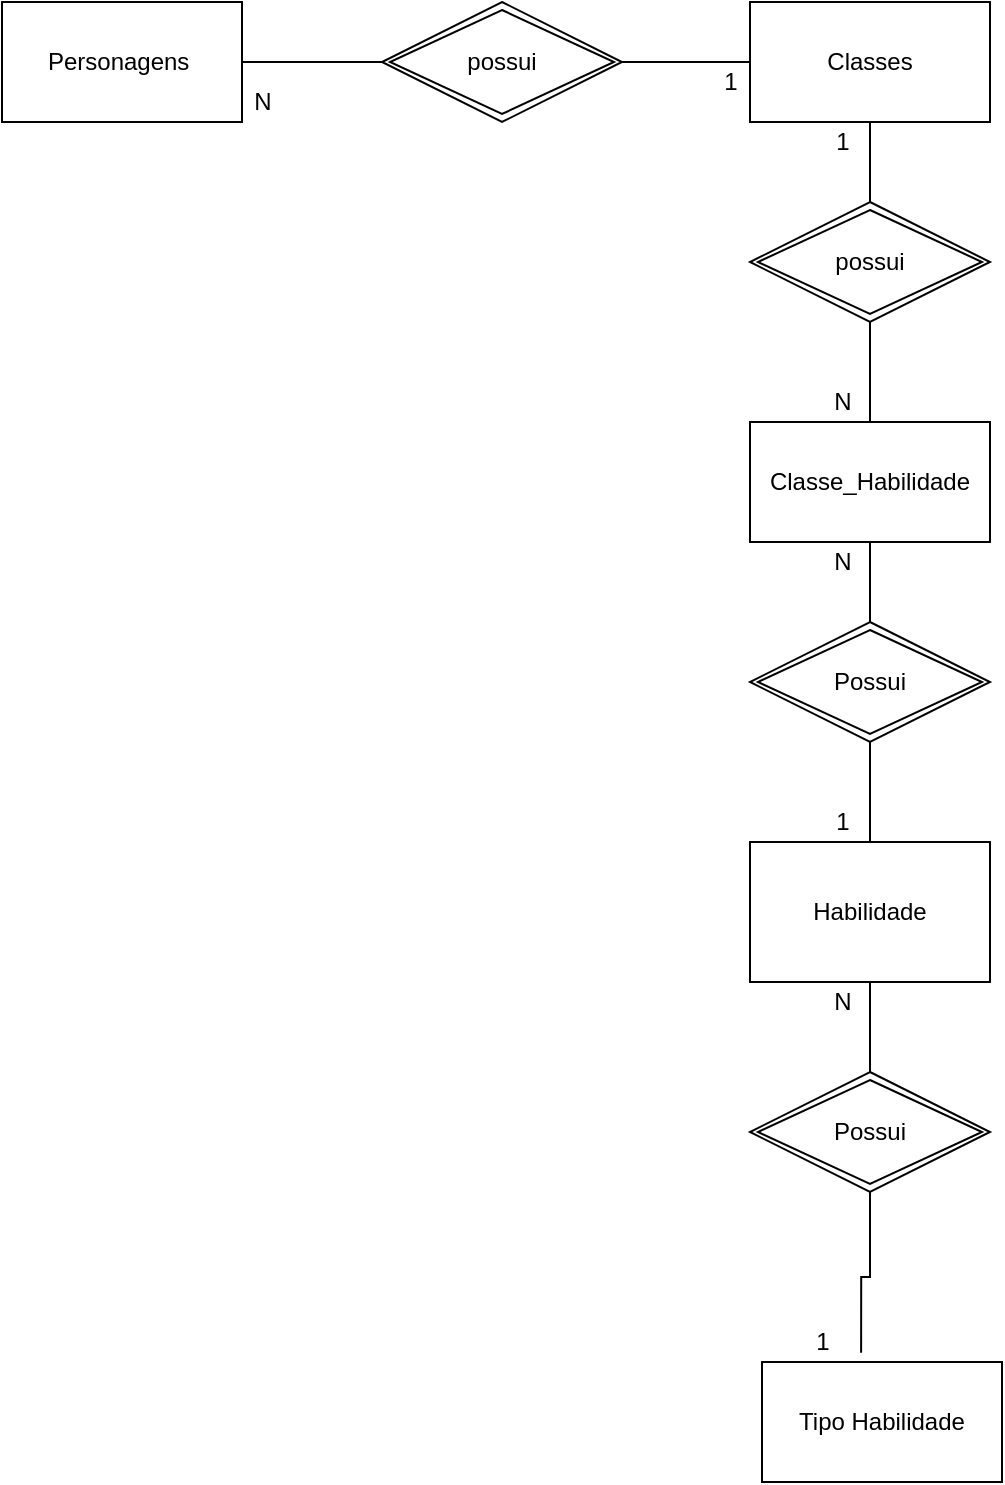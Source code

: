 <mxfile version="14.9.5" type="device"><diagram id="Yn3kCMNu1T9YrKvWPYUl" name="Page-1"><mxGraphModel dx="1038" dy="547" grid="1" gridSize="10" guides="1" tooltips="1" connect="1" arrows="1" fold="1" page="1" pageScale="1" pageWidth="827" pageHeight="1169" math="0" shadow="0"><root><mxCell id="0"/><mxCell id="1" parent="0"/><mxCell id="ARSAQ4KREpZG5O3fMiF4-6" style="edgeStyle=orthogonalEdgeStyle;rounded=0;orthogonalLoop=1;jettySize=auto;html=1;endArrow=none;endFill=0;" edge="1" parent="1" source="ARSAQ4KREpZG5O3fMiF4-1" target="ARSAQ4KREpZG5O3fMiF4-3"><mxGeometry relative="1" as="geometry"/></mxCell><mxCell id="ARSAQ4KREpZG5O3fMiF4-1" value="Personagens&amp;nbsp;" style="rounded=0;whiteSpace=wrap;html=1;" vertex="1" parent="1"><mxGeometry x="40" y="20" width="120" height="60" as="geometry"/></mxCell><mxCell id="ARSAQ4KREpZG5O3fMiF4-30" style="edgeStyle=orthogonalEdgeStyle;rounded=0;orthogonalLoop=1;jettySize=auto;html=1;entryX=0.5;entryY=0;entryDx=0;entryDy=0;endArrow=none;endFill=0;" edge="1" parent="1" source="ARSAQ4KREpZG5O3fMiF4-2" target="ARSAQ4KREpZG5O3fMiF4-23"><mxGeometry relative="1" as="geometry"/></mxCell><mxCell id="ARSAQ4KREpZG5O3fMiF4-2" value="Classes" style="rounded=0;whiteSpace=wrap;html=1;" vertex="1" parent="1"><mxGeometry x="414" y="20" width="120" height="60" as="geometry"/></mxCell><mxCell id="ARSAQ4KREpZG5O3fMiF4-22" style="edgeStyle=orthogonalEdgeStyle;rounded=0;orthogonalLoop=1;jettySize=auto;html=1;exitX=1;exitY=0.5;exitDx=0;exitDy=0;entryX=0;entryY=0.5;entryDx=0;entryDy=0;endArrow=none;endFill=0;" edge="1" parent="1" source="ARSAQ4KREpZG5O3fMiF4-3" target="ARSAQ4KREpZG5O3fMiF4-2"><mxGeometry relative="1" as="geometry"/></mxCell><mxCell id="ARSAQ4KREpZG5O3fMiF4-3" value="possui" style="shape=rhombus;double=1;perimeter=rhombusPerimeter;whiteSpace=wrap;html=1;align=center;" vertex="1" parent="1"><mxGeometry x="230" y="20" width="120" height="60" as="geometry"/></mxCell><mxCell id="ARSAQ4KREpZG5O3fMiF4-13" style="edgeStyle=orthogonalEdgeStyle;rounded=0;orthogonalLoop=1;jettySize=auto;html=1;entryX=0.5;entryY=0;entryDx=0;entryDy=0;endArrow=none;endFill=0;" edge="1" parent="1" source="ARSAQ4KREpZG5O3fMiF4-4" target="ARSAQ4KREpZG5O3fMiF4-12"><mxGeometry relative="1" as="geometry"/></mxCell><mxCell id="ARSAQ4KREpZG5O3fMiF4-4" value="Habilidade" style="rounded=0;whiteSpace=wrap;html=1;" vertex="1" parent="1"><mxGeometry x="414" y="440" width="120" height="70" as="geometry"/></mxCell><mxCell id="ARSAQ4KREpZG5O3fMiF4-5" value="Tipo Habilidade" style="rounded=0;whiteSpace=wrap;html=1;" vertex="1" parent="1"><mxGeometry x="420" y="700" width="120" height="60" as="geometry"/></mxCell><mxCell id="ARSAQ4KREpZG5O3fMiF4-28" style="edgeStyle=orthogonalEdgeStyle;rounded=0;orthogonalLoop=1;jettySize=auto;html=1;entryX=0.5;entryY=0;entryDx=0;entryDy=0;endArrow=none;endFill=0;" edge="1" parent="1" source="ARSAQ4KREpZG5O3fMiF4-9" target="ARSAQ4KREpZG5O3fMiF4-4"><mxGeometry relative="1" as="geometry"/></mxCell><mxCell id="ARSAQ4KREpZG5O3fMiF4-9" value="Possui" style="shape=rhombus;double=1;perimeter=rhombusPerimeter;whiteSpace=wrap;html=1;align=center;" vertex="1" parent="1"><mxGeometry x="414" y="330" width="120" height="60" as="geometry"/></mxCell><mxCell id="ARSAQ4KREpZG5O3fMiF4-14" style="edgeStyle=orthogonalEdgeStyle;rounded=0;orthogonalLoop=1;jettySize=auto;html=1;entryX=0.413;entryY=-0.077;entryDx=0;entryDy=0;entryPerimeter=0;endArrow=none;endFill=0;" edge="1" parent="1" source="ARSAQ4KREpZG5O3fMiF4-12" target="ARSAQ4KREpZG5O3fMiF4-5"><mxGeometry relative="1" as="geometry"/></mxCell><mxCell id="ARSAQ4KREpZG5O3fMiF4-12" value="Possui" style="shape=rhombus;double=1;perimeter=rhombusPerimeter;whiteSpace=wrap;html=1;align=center;" vertex="1" parent="1"><mxGeometry x="414" y="555" width="120" height="60" as="geometry"/></mxCell><mxCell id="ARSAQ4KREpZG5O3fMiF4-15" value="N" style="text;html=1;align=center;verticalAlign=middle;resizable=0;points=[];autosize=1;strokeColor=none;" vertex="1" parent="1"><mxGeometry x="160" y="60" width="20" height="20" as="geometry"/></mxCell><mxCell id="ARSAQ4KREpZG5O3fMiF4-16" value="1" style="text;html=1;align=center;verticalAlign=middle;resizable=0;points=[];autosize=1;strokeColor=none;" vertex="1" parent="1"><mxGeometry x="394" y="50" width="20" height="20" as="geometry"/></mxCell><mxCell id="ARSAQ4KREpZG5O3fMiF4-18" value="N" style="text;html=1;align=center;verticalAlign=middle;resizable=0;points=[];autosize=1;strokeColor=none;" vertex="1" parent="1"><mxGeometry x="450" y="210" width="20" height="20" as="geometry"/></mxCell><mxCell id="ARSAQ4KREpZG5O3fMiF4-19" value="1" style="text;html=1;align=center;verticalAlign=middle;resizable=0;points=[];autosize=1;strokeColor=none;" vertex="1" parent="1"><mxGeometry x="450" y="420" width="20" height="20" as="geometry"/></mxCell><mxCell id="ARSAQ4KREpZG5O3fMiF4-20" value="N" style="text;html=1;align=center;verticalAlign=middle;resizable=0;points=[];autosize=1;strokeColor=none;" vertex="1" parent="1"><mxGeometry x="450" y="510" width="20" height="20" as="geometry"/></mxCell><mxCell id="ARSAQ4KREpZG5O3fMiF4-27" style="edgeStyle=orthogonalEdgeStyle;rounded=0;orthogonalLoop=1;jettySize=auto;html=1;entryX=0.5;entryY=0;entryDx=0;entryDy=0;endArrow=none;endFill=0;" edge="1" parent="1" source="ARSAQ4KREpZG5O3fMiF4-21" target="ARSAQ4KREpZG5O3fMiF4-9"><mxGeometry relative="1" as="geometry"/></mxCell><mxCell id="ARSAQ4KREpZG5O3fMiF4-21" value="Classe_Habilidade" style="rounded=0;whiteSpace=wrap;html=1;" vertex="1" parent="1"><mxGeometry x="414" y="230" width="120" height="60" as="geometry"/></mxCell><mxCell id="ARSAQ4KREpZG5O3fMiF4-26" style="edgeStyle=orthogonalEdgeStyle;rounded=0;orthogonalLoop=1;jettySize=auto;html=1;entryX=0.5;entryY=0;entryDx=0;entryDy=0;endArrow=none;endFill=0;" edge="1" parent="1" source="ARSAQ4KREpZG5O3fMiF4-23" target="ARSAQ4KREpZG5O3fMiF4-21"><mxGeometry relative="1" as="geometry"/></mxCell><mxCell id="ARSAQ4KREpZG5O3fMiF4-23" value="possui" style="shape=rhombus;double=1;perimeter=rhombusPerimeter;whiteSpace=wrap;html=1;align=center;" vertex="1" parent="1"><mxGeometry x="414" y="120" width="120" height="60" as="geometry"/></mxCell><mxCell id="ARSAQ4KREpZG5O3fMiF4-17" value="1" style="text;html=1;align=center;verticalAlign=middle;resizable=0;points=[];autosize=1;strokeColor=none;" vertex="1" parent="1"><mxGeometry x="450" y="80" width="20" height="20" as="geometry"/></mxCell><mxCell id="ARSAQ4KREpZG5O3fMiF4-31" value="1" style="text;html=1;align=center;verticalAlign=middle;resizable=0;points=[];autosize=1;strokeColor=none;" vertex="1" parent="1"><mxGeometry x="440" y="680" width="20" height="20" as="geometry"/></mxCell><mxCell id="ARSAQ4KREpZG5O3fMiF4-32" value="N" style="text;html=1;align=center;verticalAlign=middle;resizable=0;points=[];autosize=1;strokeColor=none;" vertex="1" parent="1"><mxGeometry x="450" y="290" width="20" height="20" as="geometry"/></mxCell></root></mxGraphModel></diagram></mxfile>